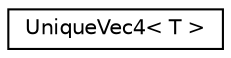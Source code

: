 digraph "Graphical Class Hierarchy"
{
 // INTERACTIVE_SVG=YES
 // LATEX_PDF_SIZE
  edge [fontname="Helvetica",fontsize="10",labelfontname="Helvetica",labelfontsize="10"];
  node [fontname="Helvetica",fontsize="10",shape=record];
  rankdir="LR";
  Node0 [label="UniqueVec4\< T \>",height=0.2,width=0.4,color="black", fillcolor="white", style="filled",URL="$d6/d04/class_unique_vec4.html",tooltip=" "];
}
